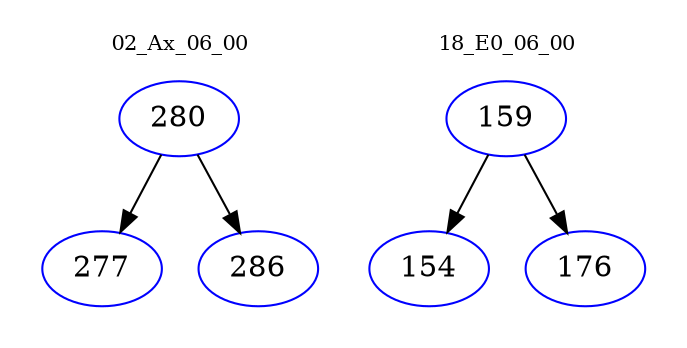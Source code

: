 digraph{
subgraph cluster_0 {
color = white
label = "02_Ax_06_00";
fontsize=10;
T0_280 [label="280", color="blue"]
T0_280 -> T0_277 [color="black"]
T0_277 [label="277", color="blue"]
T0_280 -> T0_286 [color="black"]
T0_286 [label="286", color="blue"]
}
subgraph cluster_1 {
color = white
label = "18_E0_06_00";
fontsize=10;
T1_159 [label="159", color="blue"]
T1_159 -> T1_154 [color="black"]
T1_154 [label="154", color="blue"]
T1_159 -> T1_176 [color="black"]
T1_176 [label="176", color="blue"]
}
}
